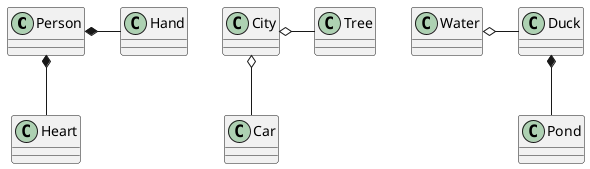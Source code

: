 @startuml

Person *--Heart
Person *-right-Hand

City o-right-Tree
City o--Car

Water o-right-Duck
Duck *--Pond




@enduml